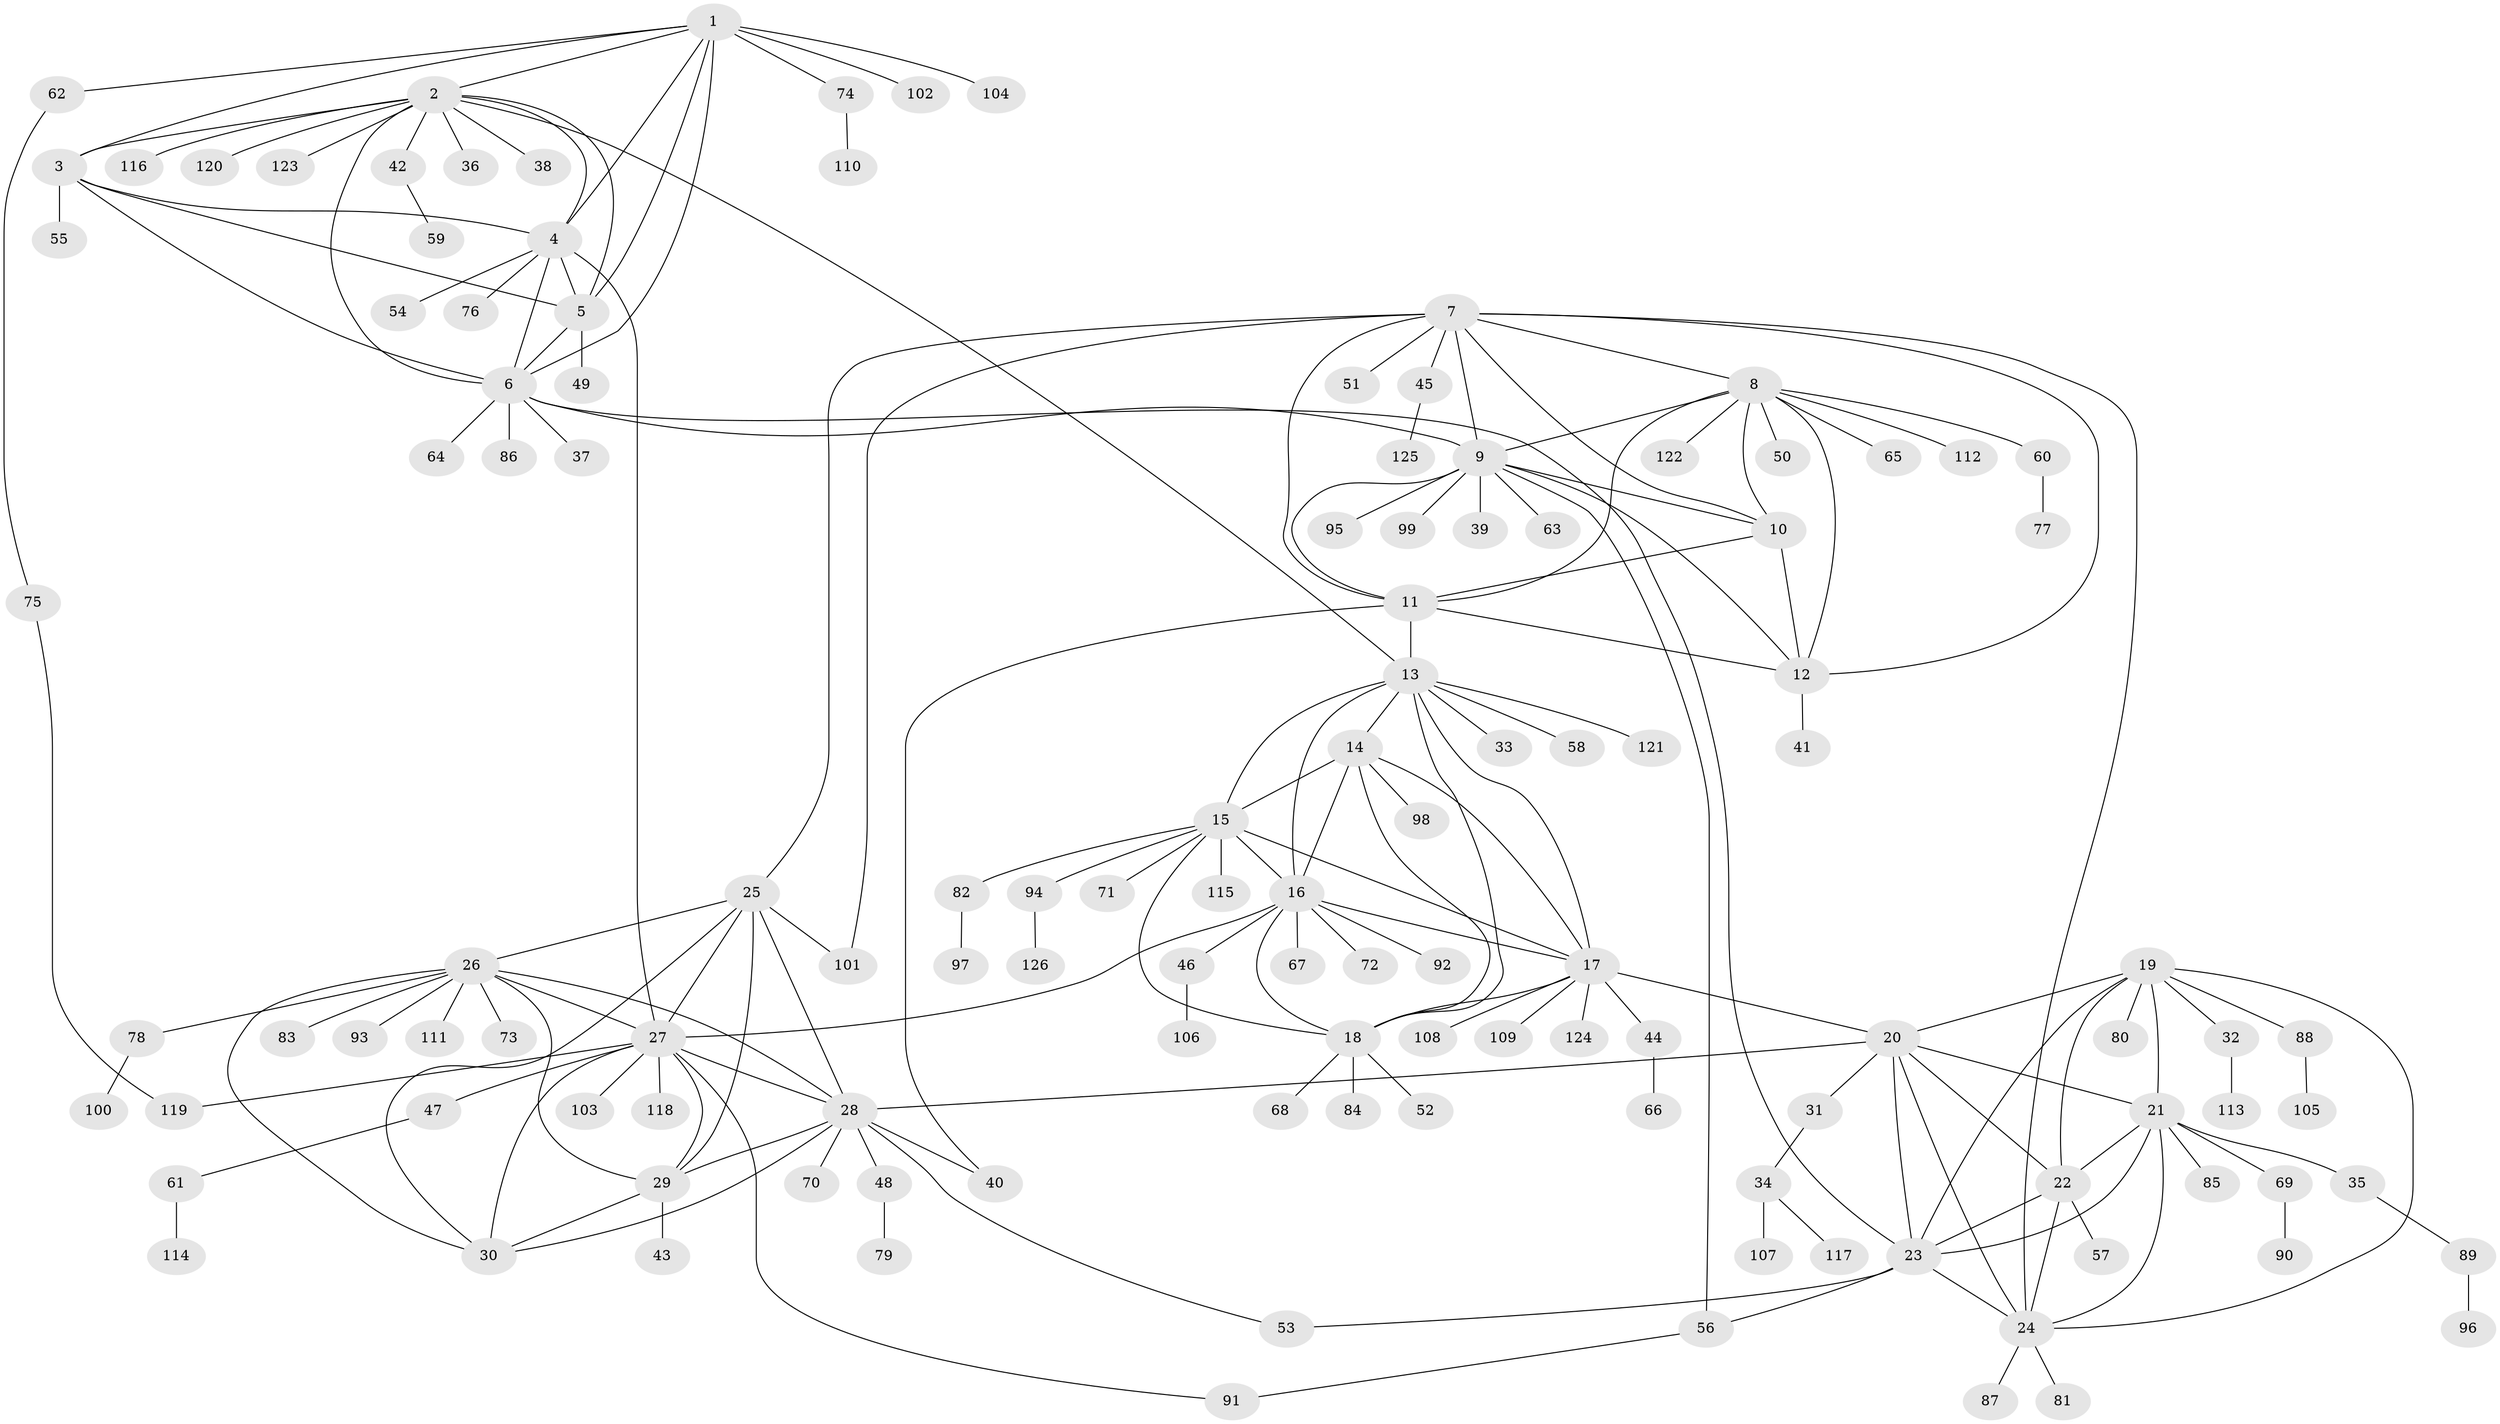 // coarse degree distribution, {16: 0.02, 2: 0.08, 10: 0.04, 6: 0.08, 4: 0.06, 9: 0.02, 1: 0.7}
// Generated by graph-tools (version 1.1) at 2025/19/03/04/25 18:19:33]
// undirected, 126 vertices, 187 edges
graph export_dot {
graph [start="1"]
  node [color=gray90,style=filled];
  1;
  2;
  3;
  4;
  5;
  6;
  7;
  8;
  9;
  10;
  11;
  12;
  13;
  14;
  15;
  16;
  17;
  18;
  19;
  20;
  21;
  22;
  23;
  24;
  25;
  26;
  27;
  28;
  29;
  30;
  31;
  32;
  33;
  34;
  35;
  36;
  37;
  38;
  39;
  40;
  41;
  42;
  43;
  44;
  45;
  46;
  47;
  48;
  49;
  50;
  51;
  52;
  53;
  54;
  55;
  56;
  57;
  58;
  59;
  60;
  61;
  62;
  63;
  64;
  65;
  66;
  67;
  68;
  69;
  70;
  71;
  72;
  73;
  74;
  75;
  76;
  77;
  78;
  79;
  80;
  81;
  82;
  83;
  84;
  85;
  86;
  87;
  88;
  89;
  90;
  91;
  92;
  93;
  94;
  95;
  96;
  97;
  98;
  99;
  100;
  101;
  102;
  103;
  104;
  105;
  106;
  107;
  108;
  109;
  110;
  111;
  112;
  113;
  114;
  115;
  116;
  117;
  118;
  119;
  120;
  121;
  122;
  123;
  124;
  125;
  126;
  1 -- 2;
  1 -- 3;
  1 -- 4;
  1 -- 5;
  1 -- 6;
  1 -- 62;
  1 -- 74;
  1 -- 102;
  1 -- 104;
  2 -- 3;
  2 -- 4;
  2 -- 5;
  2 -- 6;
  2 -- 13;
  2 -- 36;
  2 -- 38;
  2 -- 42;
  2 -- 116;
  2 -- 120;
  2 -- 123;
  3 -- 4;
  3 -- 5;
  3 -- 6;
  3 -- 55;
  4 -- 5;
  4 -- 6;
  4 -- 27;
  4 -- 54;
  4 -- 76;
  5 -- 6;
  5 -- 49;
  6 -- 9;
  6 -- 23;
  6 -- 37;
  6 -- 64;
  6 -- 86;
  7 -- 8;
  7 -- 9;
  7 -- 10;
  7 -- 11;
  7 -- 12;
  7 -- 24;
  7 -- 25;
  7 -- 45;
  7 -- 51;
  7 -- 101;
  8 -- 9;
  8 -- 10;
  8 -- 11;
  8 -- 12;
  8 -- 50;
  8 -- 60;
  8 -- 65;
  8 -- 112;
  8 -- 122;
  9 -- 10;
  9 -- 11;
  9 -- 12;
  9 -- 39;
  9 -- 56;
  9 -- 63;
  9 -- 95;
  9 -- 99;
  10 -- 11;
  10 -- 12;
  11 -- 12;
  11 -- 13;
  11 -- 40;
  12 -- 41;
  13 -- 14;
  13 -- 15;
  13 -- 16;
  13 -- 17;
  13 -- 18;
  13 -- 33;
  13 -- 58;
  13 -- 121;
  14 -- 15;
  14 -- 16;
  14 -- 17;
  14 -- 18;
  14 -- 98;
  15 -- 16;
  15 -- 17;
  15 -- 18;
  15 -- 71;
  15 -- 82;
  15 -- 94;
  15 -- 115;
  16 -- 17;
  16 -- 18;
  16 -- 27;
  16 -- 46;
  16 -- 67;
  16 -- 72;
  16 -- 92;
  17 -- 18;
  17 -- 20;
  17 -- 44;
  17 -- 108;
  17 -- 109;
  17 -- 124;
  18 -- 52;
  18 -- 68;
  18 -- 84;
  19 -- 20;
  19 -- 21;
  19 -- 22;
  19 -- 23;
  19 -- 24;
  19 -- 32;
  19 -- 80;
  19 -- 88;
  20 -- 21;
  20 -- 22;
  20 -- 23;
  20 -- 24;
  20 -- 28;
  20 -- 31;
  21 -- 22;
  21 -- 23;
  21 -- 24;
  21 -- 35;
  21 -- 69;
  21 -- 85;
  22 -- 23;
  22 -- 24;
  22 -- 57;
  23 -- 24;
  23 -- 53;
  23 -- 56;
  24 -- 81;
  24 -- 87;
  25 -- 26;
  25 -- 27;
  25 -- 28;
  25 -- 29;
  25 -- 30;
  25 -- 101;
  26 -- 27;
  26 -- 28;
  26 -- 29;
  26 -- 30;
  26 -- 73;
  26 -- 78;
  26 -- 83;
  26 -- 93;
  26 -- 111;
  27 -- 28;
  27 -- 29;
  27 -- 30;
  27 -- 47;
  27 -- 91;
  27 -- 103;
  27 -- 118;
  27 -- 119;
  28 -- 29;
  28 -- 30;
  28 -- 40;
  28 -- 48;
  28 -- 53;
  28 -- 70;
  29 -- 30;
  29 -- 43;
  31 -- 34;
  32 -- 113;
  34 -- 107;
  34 -- 117;
  35 -- 89;
  42 -- 59;
  44 -- 66;
  45 -- 125;
  46 -- 106;
  47 -- 61;
  48 -- 79;
  56 -- 91;
  60 -- 77;
  61 -- 114;
  62 -- 75;
  69 -- 90;
  74 -- 110;
  75 -- 119;
  78 -- 100;
  82 -- 97;
  88 -- 105;
  89 -- 96;
  94 -- 126;
}
